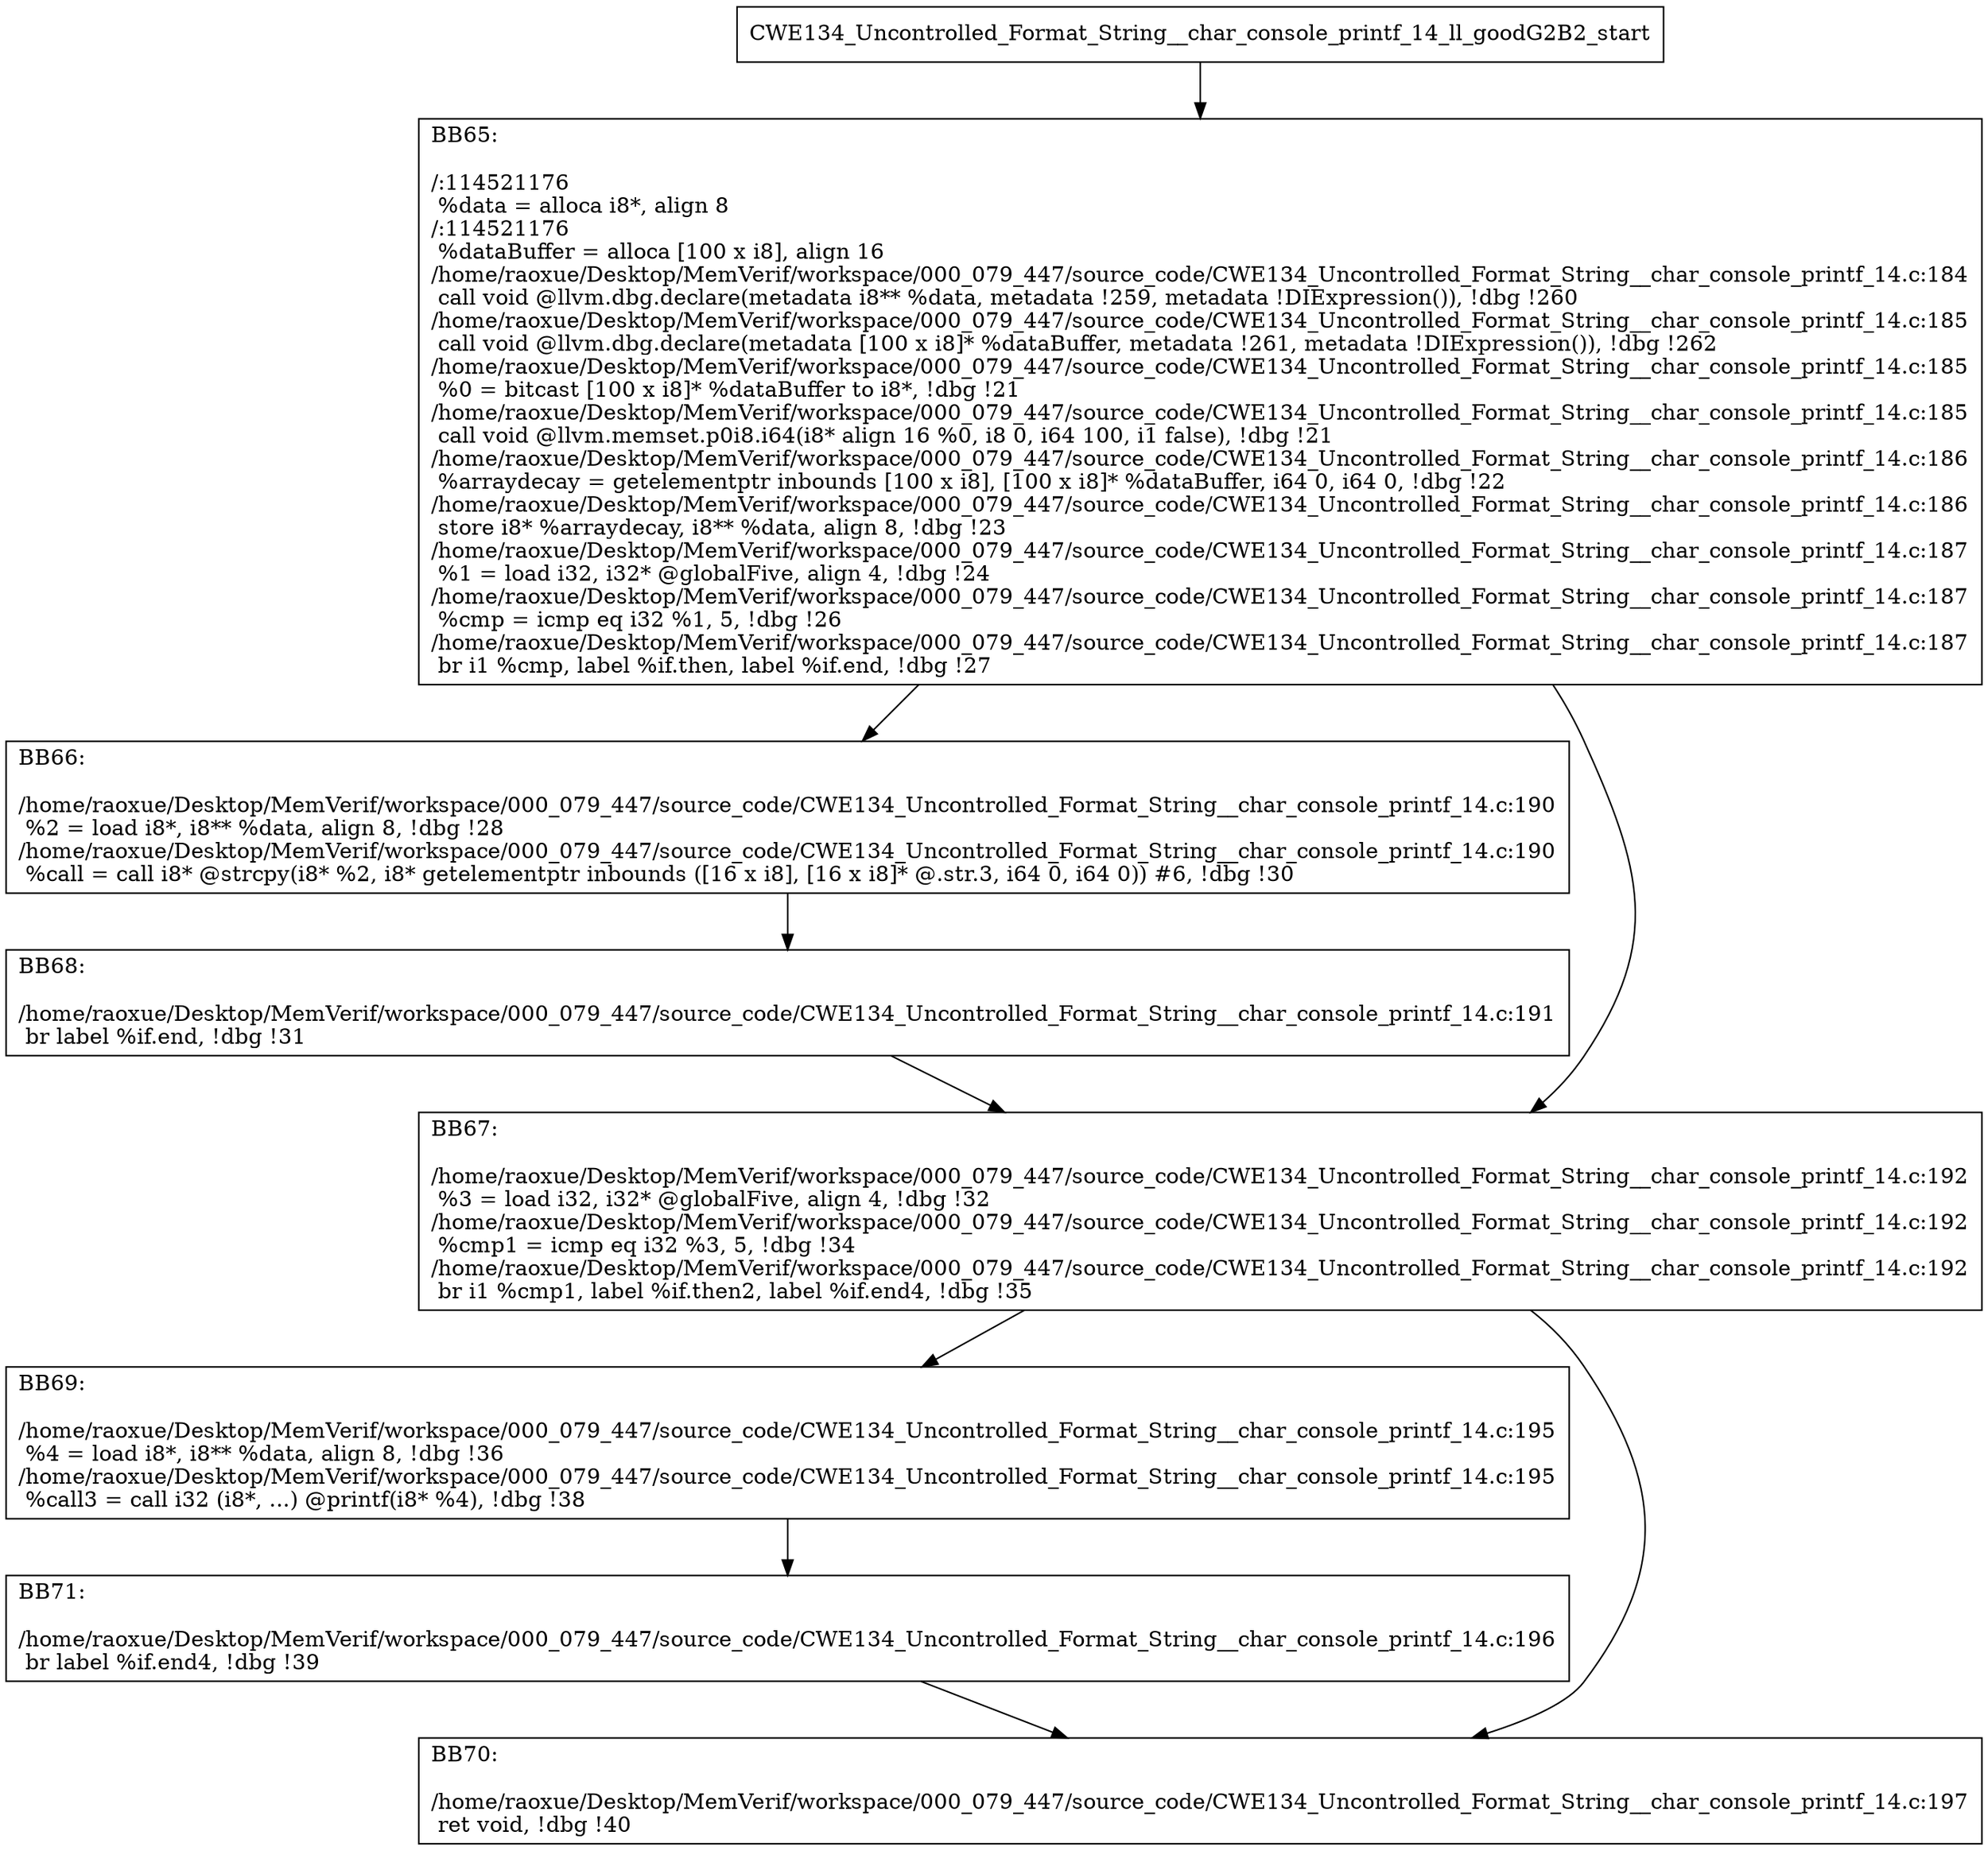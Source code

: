 digraph "CFG for'CWE134_Uncontrolled_Format_String__char_console_printf_14_ll_goodG2B2' function" {
	BBCWE134_Uncontrolled_Format_String__char_console_printf_14_ll_goodG2B2_start[shape=record,label="{CWE134_Uncontrolled_Format_String__char_console_printf_14_ll_goodG2B2_start}"];
	BBCWE134_Uncontrolled_Format_String__char_console_printf_14_ll_goodG2B2_start-> CWE134_Uncontrolled_Format_String__char_console_printf_14_ll_goodG2B2BB65;
	CWE134_Uncontrolled_Format_String__char_console_printf_14_ll_goodG2B2BB65 [shape=record, label="{BB65:\l\l/:114521176\l
  %data = alloca i8*, align 8\l
/:114521176\l
  %dataBuffer = alloca [100 x i8], align 16\l
/home/raoxue/Desktop/MemVerif/workspace/000_079_447/source_code/CWE134_Uncontrolled_Format_String__char_console_printf_14.c:184\l
  call void @llvm.dbg.declare(metadata i8** %data, metadata !259, metadata !DIExpression()), !dbg !260\l
/home/raoxue/Desktop/MemVerif/workspace/000_079_447/source_code/CWE134_Uncontrolled_Format_String__char_console_printf_14.c:185\l
  call void @llvm.dbg.declare(metadata [100 x i8]* %dataBuffer, metadata !261, metadata !DIExpression()), !dbg !262\l
/home/raoxue/Desktop/MemVerif/workspace/000_079_447/source_code/CWE134_Uncontrolled_Format_String__char_console_printf_14.c:185\l
  %0 = bitcast [100 x i8]* %dataBuffer to i8*, !dbg !21\l
/home/raoxue/Desktop/MemVerif/workspace/000_079_447/source_code/CWE134_Uncontrolled_Format_String__char_console_printf_14.c:185\l
  call void @llvm.memset.p0i8.i64(i8* align 16 %0, i8 0, i64 100, i1 false), !dbg !21\l
/home/raoxue/Desktop/MemVerif/workspace/000_079_447/source_code/CWE134_Uncontrolled_Format_String__char_console_printf_14.c:186\l
  %arraydecay = getelementptr inbounds [100 x i8], [100 x i8]* %dataBuffer, i64 0, i64 0, !dbg !22\l
/home/raoxue/Desktop/MemVerif/workspace/000_079_447/source_code/CWE134_Uncontrolled_Format_String__char_console_printf_14.c:186\l
  store i8* %arraydecay, i8** %data, align 8, !dbg !23\l
/home/raoxue/Desktop/MemVerif/workspace/000_079_447/source_code/CWE134_Uncontrolled_Format_String__char_console_printf_14.c:187\l
  %1 = load i32, i32* @globalFive, align 4, !dbg !24\l
/home/raoxue/Desktop/MemVerif/workspace/000_079_447/source_code/CWE134_Uncontrolled_Format_String__char_console_printf_14.c:187\l
  %cmp = icmp eq i32 %1, 5, !dbg !26\l
/home/raoxue/Desktop/MemVerif/workspace/000_079_447/source_code/CWE134_Uncontrolled_Format_String__char_console_printf_14.c:187\l
  br i1 %cmp, label %if.then, label %if.end, !dbg !27\l
}"];
	CWE134_Uncontrolled_Format_String__char_console_printf_14_ll_goodG2B2BB65-> CWE134_Uncontrolled_Format_String__char_console_printf_14_ll_goodG2B2BB66;
	CWE134_Uncontrolled_Format_String__char_console_printf_14_ll_goodG2B2BB65-> CWE134_Uncontrolled_Format_String__char_console_printf_14_ll_goodG2B2BB67;
	CWE134_Uncontrolled_Format_String__char_console_printf_14_ll_goodG2B2BB66 [shape=record, label="{BB66:\l\l/home/raoxue/Desktop/MemVerif/workspace/000_079_447/source_code/CWE134_Uncontrolled_Format_String__char_console_printf_14.c:190\l
  %2 = load i8*, i8** %data, align 8, !dbg !28\l
/home/raoxue/Desktop/MemVerif/workspace/000_079_447/source_code/CWE134_Uncontrolled_Format_String__char_console_printf_14.c:190\l
  %call = call i8* @strcpy(i8* %2, i8* getelementptr inbounds ([16 x i8], [16 x i8]* @.str.3, i64 0, i64 0)) #6, !dbg !30\l
}"];
	CWE134_Uncontrolled_Format_String__char_console_printf_14_ll_goodG2B2BB66-> CWE134_Uncontrolled_Format_String__char_console_printf_14_ll_goodG2B2BB68;
	CWE134_Uncontrolled_Format_String__char_console_printf_14_ll_goodG2B2BB68 [shape=record, label="{BB68:\l\l/home/raoxue/Desktop/MemVerif/workspace/000_079_447/source_code/CWE134_Uncontrolled_Format_String__char_console_printf_14.c:191\l
  br label %if.end, !dbg !31\l
}"];
	CWE134_Uncontrolled_Format_String__char_console_printf_14_ll_goodG2B2BB68-> CWE134_Uncontrolled_Format_String__char_console_printf_14_ll_goodG2B2BB67;
	CWE134_Uncontrolled_Format_String__char_console_printf_14_ll_goodG2B2BB67 [shape=record, label="{BB67:\l\l/home/raoxue/Desktop/MemVerif/workspace/000_079_447/source_code/CWE134_Uncontrolled_Format_String__char_console_printf_14.c:192\l
  %3 = load i32, i32* @globalFive, align 4, !dbg !32\l
/home/raoxue/Desktop/MemVerif/workspace/000_079_447/source_code/CWE134_Uncontrolled_Format_String__char_console_printf_14.c:192\l
  %cmp1 = icmp eq i32 %3, 5, !dbg !34\l
/home/raoxue/Desktop/MemVerif/workspace/000_079_447/source_code/CWE134_Uncontrolled_Format_String__char_console_printf_14.c:192\l
  br i1 %cmp1, label %if.then2, label %if.end4, !dbg !35\l
}"];
	CWE134_Uncontrolled_Format_String__char_console_printf_14_ll_goodG2B2BB67-> CWE134_Uncontrolled_Format_String__char_console_printf_14_ll_goodG2B2BB69;
	CWE134_Uncontrolled_Format_String__char_console_printf_14_ll_goodG2B2BB67-> CWE134_Uncontrolled_Format_String__char_console_printf_14_ll_goodG2B2BB70;
	CWE134_Uncontrolled_Format_String__char_console_printf_14_ll_goodG2B2BB69 [shape=record, label="{BB69:\l\l/home/raoxue/Desktop/MemVerif/workspace/000_079_447/source_code/CWE134_Uncontrolled_Format_String__char_console_printf_14.c:195\l
  %4 = load i8*, i8** %data, align 8, !dbg !36\l
/home/raoxue/Desktop/MemVerif/workspace/000_079_447/source_code/CWE134_Uncontrolled_Format_String__char_console_printf_14.c:195\l
  %call3 = call i32 (i8*, ...) @printf(i8* %4), !dbg !38\l
}"];
	CWE134_Uncontrolled_Format_String__char_console_printf_14_ll_goodG2B2BB69-> CWE134_Uncontrolled_Format_String__char_console_printf_14_ll_goodG2B2BB71;
	CWE134_Uncontrolled_Format_String__char_console_printf_14_ll_goodG2B2BB71 [shape=record, label="{BB71:\l\l/home/raoxue/Desktop/MemVerif/workspace/000_079_447/source_code/CWE134_Uncontrolled_Format_String__char_console_printf_14.c:196\l
  br label %if.end4, !dbg !39\l
}"];
	CWE134_Uncontrolled_Format_String__char_console_printf_14_ll_goodG2B2BB71-> CWE134_Uncontrolled_Format_String__char_console_printf_14_ll_goodG2B2BB70;
	CWE134_Uncontrolled_Format_String__char_console_printf_14_ll_goodG2B2BB70 [shape=record, label="{BB70:\l\l/home/raoxue/Desktop/MemVerif/workspace/000_079_447/source_code/CWE134_Uncontrolled_Format_String__char_console_printf_14.c:197\l
  ret void, !dbg !40\l
}"];
}
